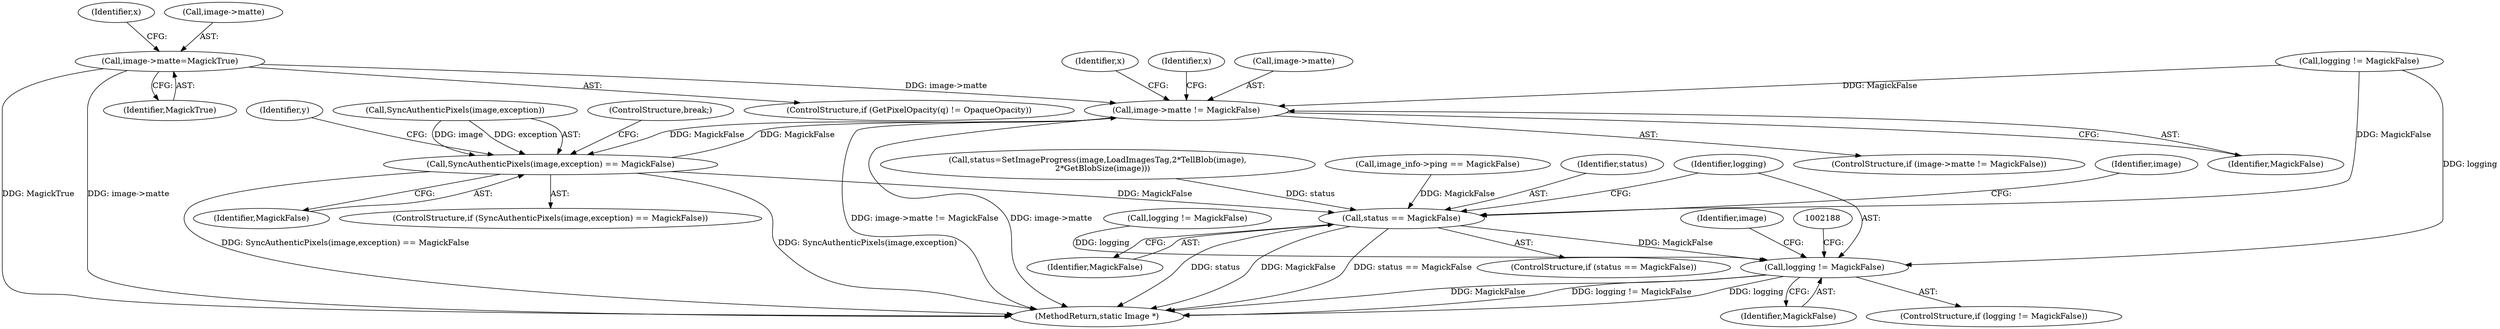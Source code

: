 digraph "0_ImageMagick_3320955045e5a2a22c13a04fa9422bb809e75eda@pointer" {
"1002015" [label="(Call,image->matte=MagickTrue)"];
"1001955" [label="(Call,image->matte != MagickFalse)"];
"1002021" [label="(Call,SyncAuthenticPixels(image,exception) == MagickFalse)"];
"1002177" [label="(Call,status == MagickFalse)"];
"1002184" [label="(Call,logging != MagickFalse)"];
"1001999" [label="(Identifier,x)"];
"1002184" [label="(Call,logging != MagickFalse)"];
"1002015" [label="(Call,image->matte=MagickTrue)"];
"1001927" [label="(Identifier,y)"];
"1002196" [label="(MethodReturn,static Image *)"];
"1001955" [label="(Call,image->matte != MagickFalse)"];
"1002163" [label="(Call,status=SetImageProgress(image,LoadImagesTag,2*TellBlob(image),\n    2*GetBlobSize(image)))"];
"1001834" [label="(Call,image_info->ping == MagickFalse)"];
"1001962" [label="(Identifier,x)"];
"1002019" [label="(Identifier,MagickTrue)"];
"1001988" [label="(Identifier,x)"];
"1002016" [label="(Call,image->matte)"];
"1001954" [label="(ControlStructure,if (image->matte != MagickFalse))"];
"1002186" [label="(Identifier,MagickFalse)"];
"1001959" [label="(Identifier,MagickFalse)"];
"1002022" [label="(Call,SyncAuthenticPixels(image,exception))"];
"1002183" [label="(ControlStructure,if (logging != MagickFalse))"];
"1002010" [label="(ControlStructure,if (GetPixelOpacity(q) != OpaqueOpacity))"];
"1002178" [label="(Identifier,status)"];
"1002176" [label="(ControlStructure,if (status == MagickFalse))"];
"1002025" [label="(Identifier,MagickFalse)"];
"1002185" [label="(Identifier,logging)"];
"1001726" [label="(Call,logging != MagickFalse)"];
"1001884" [label="(Call,logging != MagickFalse)"];
"1002177" [label="(Call,status == MagickFalse)"];
"1002179" [label="(Identifier,MagickFalse)"];
"1002195" [label="(Identifier,image)"];
"1002026" [label="(ControlStructure,break;)"];
"1001956" [label="(Call,image->matte)"];
"1002182" [label="(Identifier,image)"];
"1002020" [label="(ControlStructure,if (SyncAuthenticPixels(image,exception) == MagickFalse))"];
"1002021" [label="(Call,SyncAuthenticPixels(image,exception) == MagickFalse)"];
"1002015" -> "1002010"  [label="AST: "];
"1002015" -> "1002019"  [label="CFG: "];
"1002016" -> "1002015"  [label="AST: "];
"1002019" -> "1002015"  [label="AST: "];
"1001999" -> "1002015"  [label="CFG: "];
"1002015" -> "1002196"  [label="DDG: MagickTrue"];
"1002015" -> "1002196"  [label="DDG: image->matte"];
"1002015" -> "1001955"  [label="DDG: image->matte"];
"1001955" -> "1001954"  [label="AST: "];
"1001955" -> "1001959"  [label="CFG: "];
"1001956" -> "1001955"  [label="AST: "];
"1001959" -> "1001955"  [label="AST: "];
"1001962" -> "1001955"  [label="CFG: "];
"1001988" -> "1001955"  [label="CFG: "];
"1001955" -> "1002196"  [label="DDG: image->matte != MagickFalse"];
"1001955" -> "1002196"  [label="DDG: image->matte"];
"1002021" -> "1001955"  [label="DDG: MagickFalse"];
"1001884" -> "1001955"  [label="DDG: MagickFalse"];
"1001955" -> "1002021"  [label="DDG: MagickFalse"];
"1002021" -> "1002020"  [label="AST: "];
"1002021" -> "1002025"  [label="CFG: "];
"1002022" -> "1002021"  [label="AST: "];
"1002025" -> "1002021"  [label="AST: "];
"1002026" -> "1002021"  [label="CFG: "];
"1001927" -> "1002021"  [label="CFG: "];
"1002021" -> "1002196"  [label="DDG: SyncAuthenticPixels(image,exception)"];
"1002021" -> "1002196"  [label="DDG: SyncAuthenticPixels(image,exception) == MagickFalse"];
"1002022" -> "1002021"  [label="DDG: image"];
"1002022" -> "1002021"  [label="DDG: exception"];
"1002021" -> "1002177"  [label="DDG: MagickFalse"];
"1002177" -> "1002176"  [label="AST: "];
"1002177" -> "1002179"  [label="CFG: "];
"1002178" -> "1002177"  [label="AST: "];
"1002179" -> "1002177"  [label="AST: "];
"1002182" -> "1002177"  [label="CFG: "];
"1002185" -> "1002177"  [label="CFG: "];
"1002177" -> "1002196"  [label="DDG: status"];
"1002177" -> "1002196"  [label="DDG: MagickFalse"];
"1002177" -> "1002196"  [label="DDG: status == MagickFalse"];
"1002163" -> "1002177"  [label="DDG: status"];
"1001834" -> "1002177"  [label="DDG: MagickFalse"];
"1001884" -> "1002177"  [label="DDG: MagickFalse"];
"1002177" -> "1002184"  [label="DDG: MagickFalse"];
"1002184" -> "1002183"  [label="AST: "];
"1002184" -> "1002186"  [label="CFG: "];
"1002185" -> "1002184"  [label="AST: "];
"1002186" -> "1002184"  [label="AST: "];
"1002188" -> "1002184"  [label="CFG: "];
"1002195" -> "1002184"  [label="CFG: "];
"1002184" -> "1002196"  [label="DDG: MagickFalse"];
"1002184" -> "1002196"  [label="DDG: logging != MagickFalse"];
"1002184" -> "1002196"  [label="DDG: logging"];
"1001726" -> "1002184"  [label="DDG: logging"];
"1001884" -> "1002184"  [label="DDG: logging"];
}

